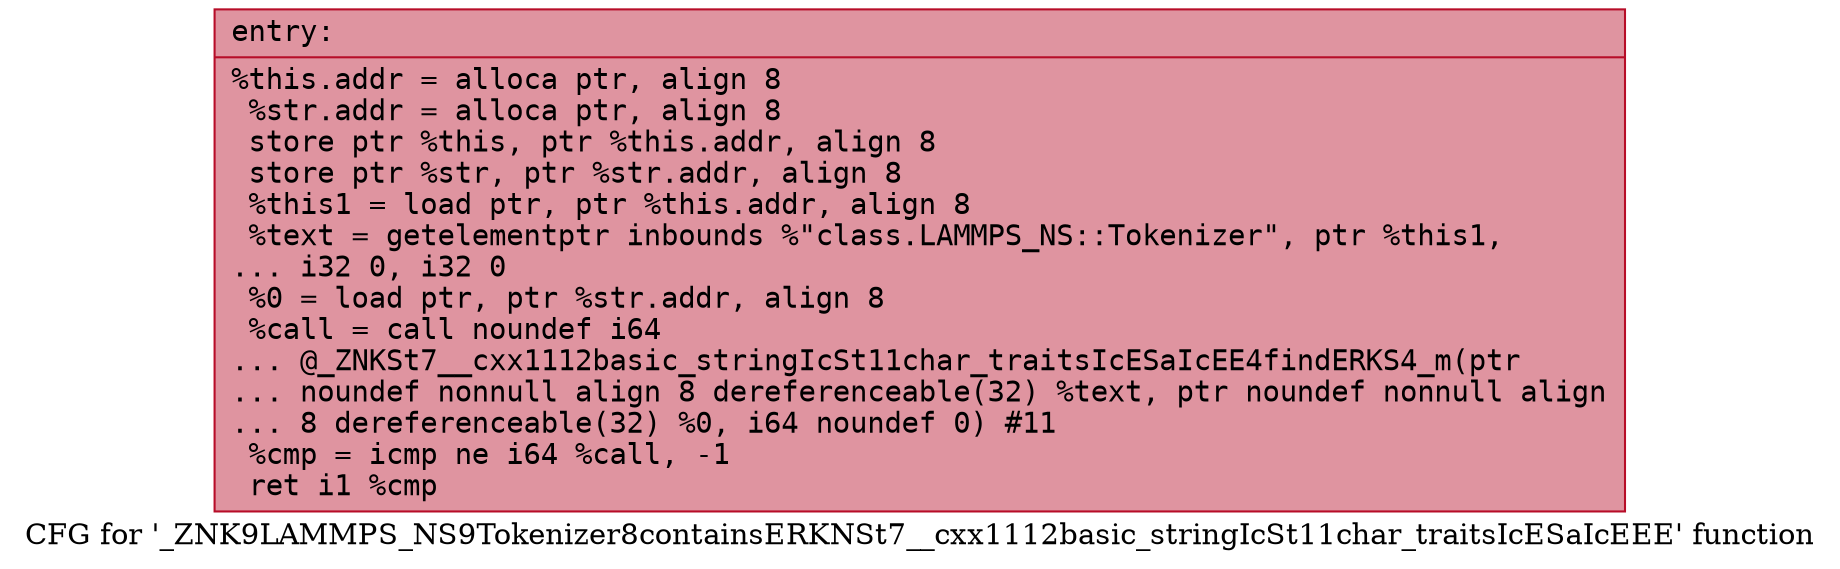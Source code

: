 digraph "CFG for '_ZNK9LAMMPS_NS9Tokenizer8containsERKNSt7__cxx1112basic_stringIcSt11char_traitsIcESaIcEEE' function" {
	label="CFG for '_ZNK9LAMMPS_NS9Tokenizer8containsERKNSt7__cxx1112basic_stringIcSt11char_traitsIcESaIcEEE' function";

	Node0x55ce20bbcb90 [shape=record,color="#b70d28ff", style=filled, fillcolor="#b70d2870" fontname="Courier",label="{entry:\l|  %this.addr = alloca ptr, align 8\l  %str.addr = alloca ptr, align 8\l  store ptr %this, ptr %this.addr, align 8\l  store ptr %str, ptr %str.addr, align 8\l  %this1 = load ptr, ptr %this.addr, align 8\l  %text = getelementptr inbounds %\"class.LAMMPS_NS::Tokenizer\", ptr %this1,\l... i32 0, i32 0\l  %0 = load ptr, ptr %str.addr, align 8\l  %call = call noundef i64\l... @_ZNKSt7__cxx1112basic_stringIcSt11char_traitsIcESaIcEE4findERKS4_m(ptr\l... noundef nonnull align 8 dereferenceable(32) %text, ptr noundef nonnull align\l... 8 dereferenceable(32) %0, i64 noundef 0) #11\l  %cmp = icmp ne i64 %call, -1\l  ret i1 %cmp\l}"];
}

